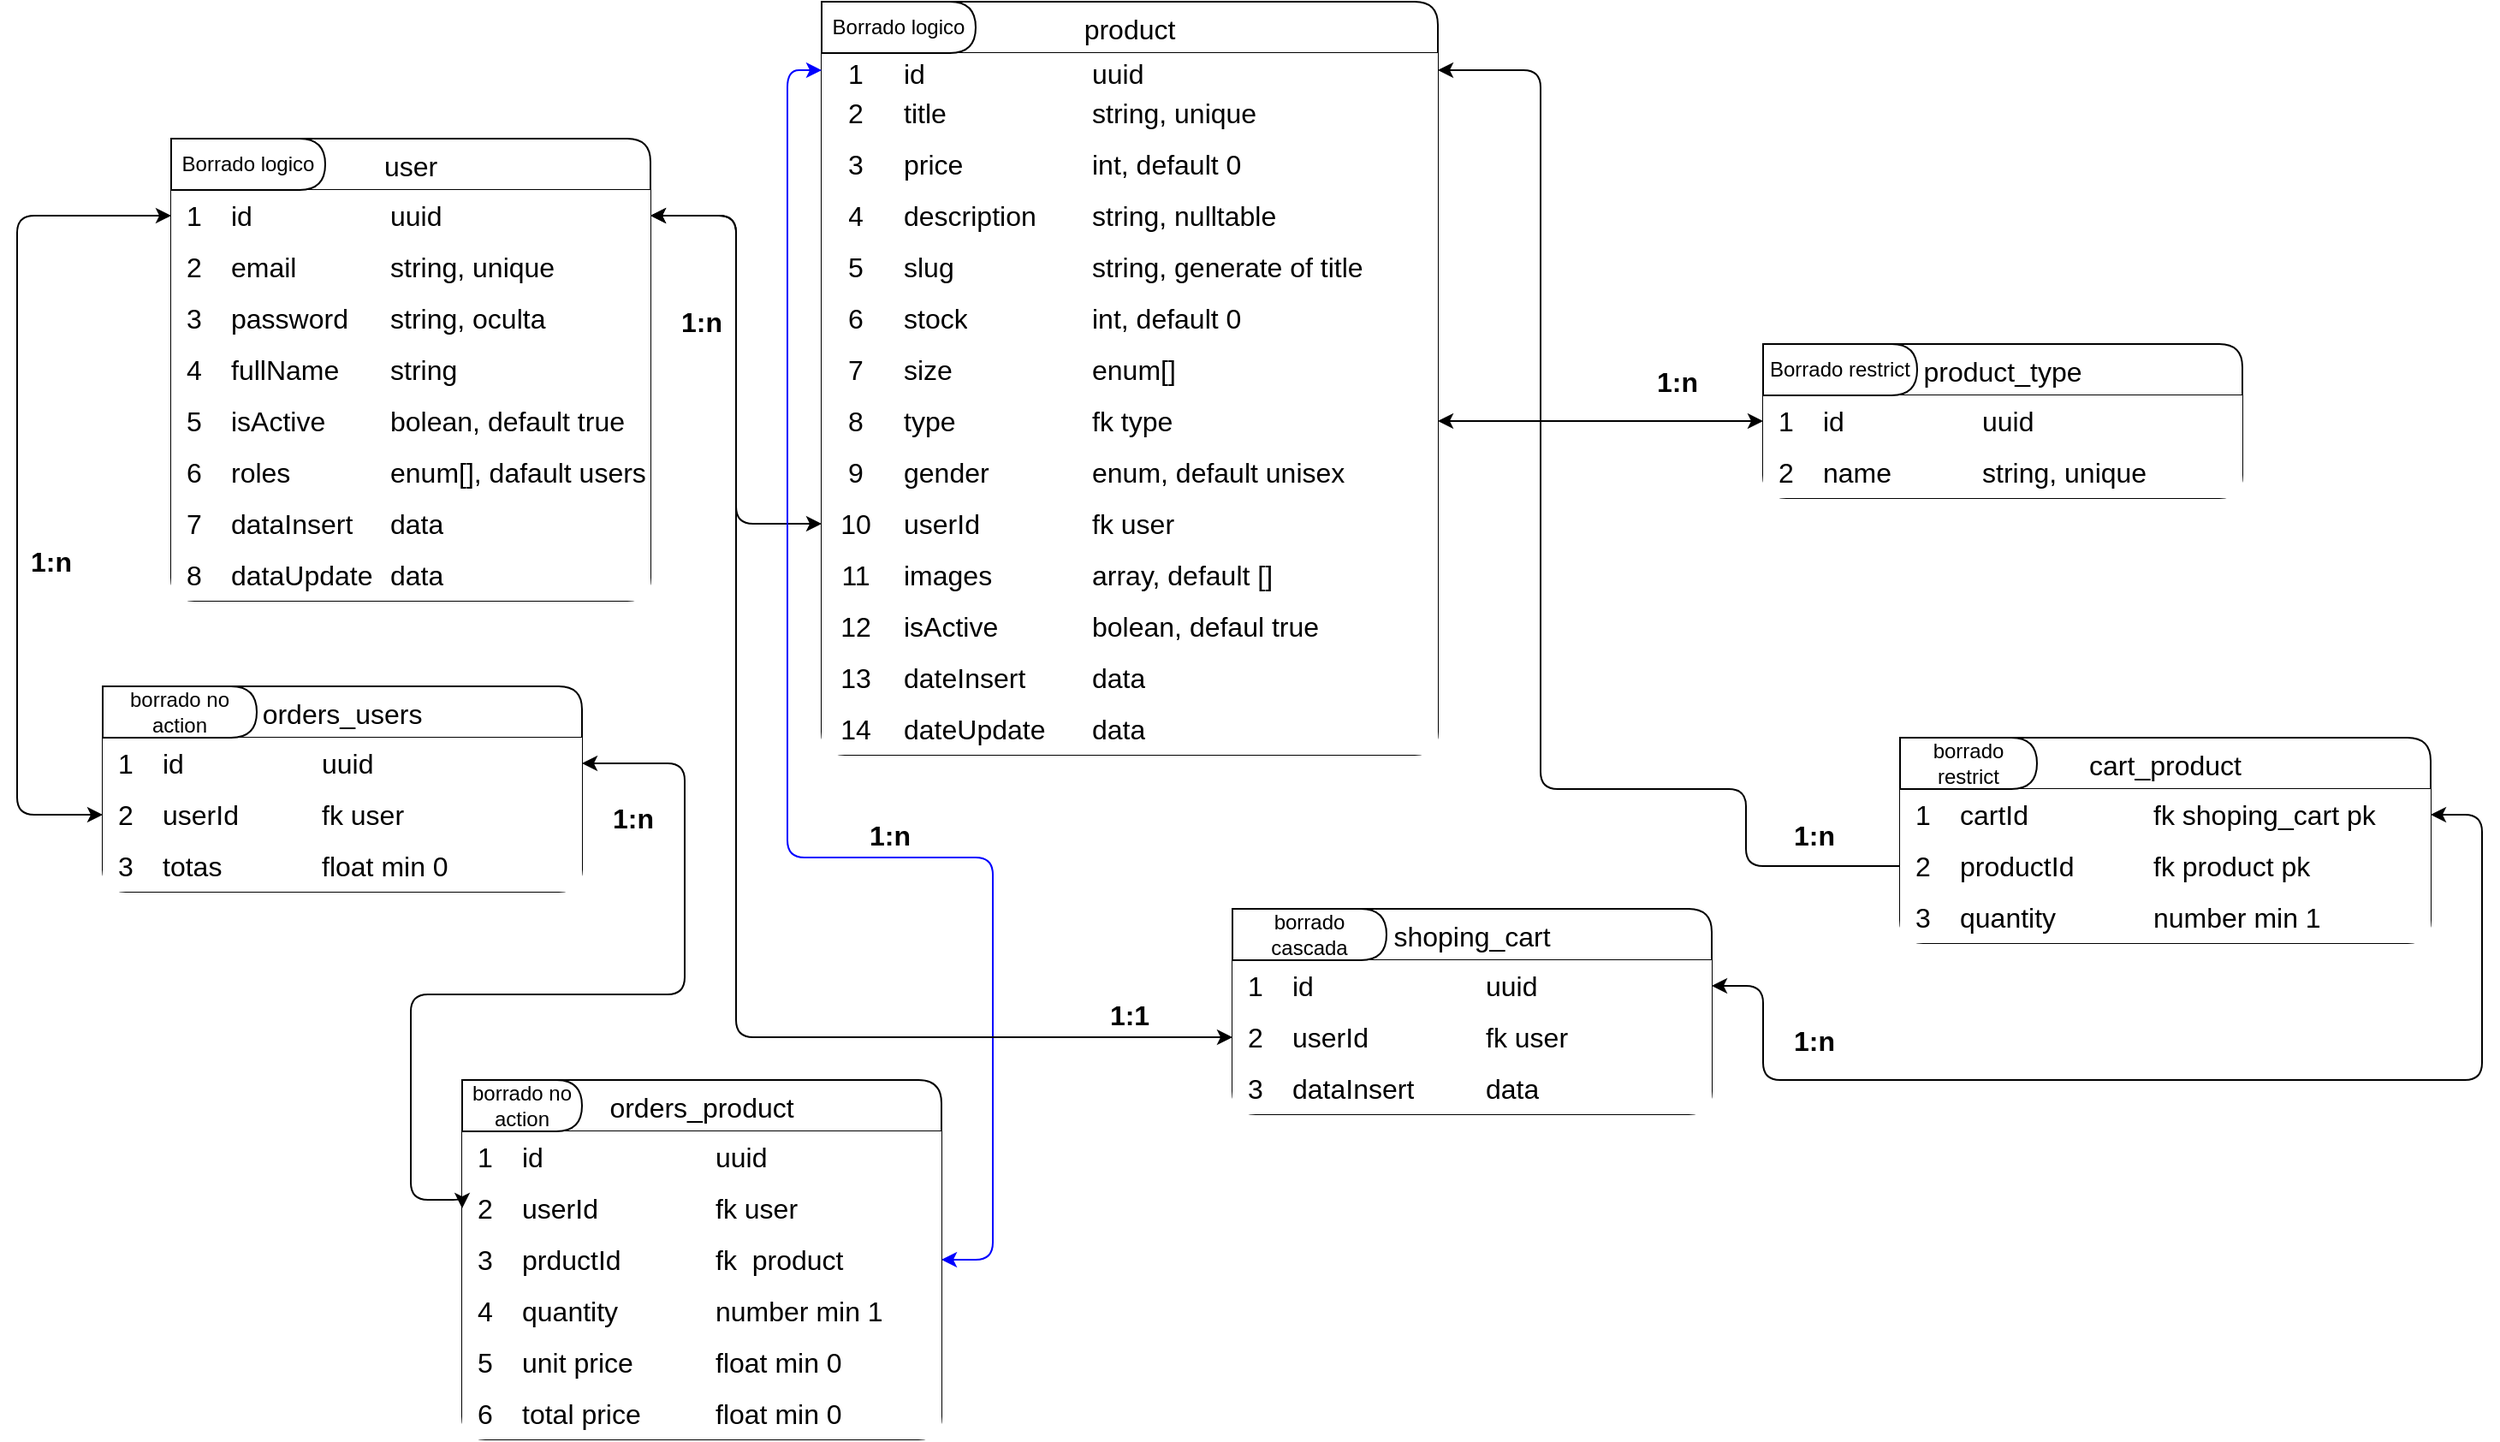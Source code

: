 <mxfile>
    <diagram id="EsBbZqXRpDiZAvD4rWhL" name="Page-1">
        <mxGraphModel dx="1309" dy="351" grid="1" gridSize="10" guides="1" tooltips="1" connect="1" arrows="1" fold="1" page="1" pageScale="1" pageWidth="850" pageHeight="1100" math="0" shadow="0">
            <root>
                <mxCell id="0"/>
                <mxCell id="1" parent="0"/>
                <mxCell id="2" value="product" style="shape=table;startSize=30;container=1;collapsible=0;childLayout=tableLayout;fixedRows=1;rowLines=0;fontStyle=0;fontSize=16;rounded=1;" parent="1" vertex="1">
                    <mxGeometry x="290" y="400" width="360" height="440" as="geometry"/>
                </mxCell>
                <mxCell id="3" value="" style="shape=tableRow;horizontal=0;startSize=0;swimlaneHead=0;swimlaneBody=0;top=0;left=0;bottom=0;right=0;collapsible=0;dropTarget=0;points=[[0,0.5],[1,0.5]];portConstraint=eastwest;fontSize=16;rounded=1;" parent="2" vertex="1">
                    <mxGeometry y="30" width="360" height="20" as="geometry"/>
                </mxCell>
                <mxCell id="4" value="1" style="shape=partialRectangle;html=1;whiteSpace=wrap;connectable=0;top=0;left=0;bottom=0;right=0;overflow=hidden;pointerEvents=1;fontSize=16;rounded=1;" parent="3" vertex="1">
                    <mxGeometry width="40" height="20" as="geometry">
                        <mxRectangle width="40" height="20" as="alternateBounds"/>
                    </mxGeometry>
                </mxCell>
                <mxCell id="5" value="id" style="shape=partialRectangle;html=1;whiteSpace=wrap;connectable=0;top=0;left=0;bottom=0;right=0;align=left;spacingLeft=6;overflow=hidden;fontSize=16;rounded=1;" parent="3" vertex="1">
                    <mxGeometry x="40" width="110" height="20" as="geometry">
                        <mxRectangle width="110" height="20" as="alternateBounds"/>
                    </mxGeometry>
                </mxCell>
                <mxCell id="22" value="uuid" style="shape=partialRectangle;html=1;whiteSpace=wrap;connectable=0;top=0;left=0;bottom=0;right=0;align=left;spacingLeft=6;overflow=hidden;fontSize=16;rounded=1;" parent="3" vertex="1">
                    <mxGeometry x="150" width="210" height="20" as="geometry">
                        <mxRectangle width="210" height="20" as="alternateBounds"/>
                    </mxGeometry>
                </mxCell>
                <mxCell id="6" value="" style="shape=tableRow;horizontal=0;startSize=0;swimlaneHead=0;swimlaneBody=0;top=0;left=0;bottom=0;right=0;collapsible=0;dropTarget=0;points=[[0,0.5],[1,0.5]];portConstraint=eastwest;fontSize=16;rounded=1;" parent="2" vertex="1">
                    <mxGeometry y="50" width="360" height="30" as="geometry"/>
                </mxCell>
                <mxCell id="7" value="2" style="shape=partialRectangle;html=1;whiteSpace=wrap;connectable=0;top=0;left=0;bottom=0;right=0;overflow=hidden;fontSize=16;rounded=1;" parent="6" vertex="1">
                    <mxGeometry width="40" height="30" as="geometry">
                        <mxRectangle width="40" height="30" as="alternateBounds"/>
                    </mxGeometry>
                </mxCell>
                <mxCell id="8" value="title" style="shape=partialRectangle;html=1;whiteSpace=wrap;connectable=0;top=0;left=0;bottom=0;right=0;align=left;spacingLeft=6;overflow=hidden;fontSize=16;rounded=1;" parent="6" vertex="1">
                    <mxGeometry x="40" width="110" height="30" as="geometry">
                        <mxRectangle width="110" height="30" as="alternateBounds"/>
                    </mxGeometry>
                </mxCell>
                <mxCell id="23" value="string, unique" style="shape=partialRectangle;html=1;whiteSpace=wrap;connectable=0;top=0;left=0;bottom=0;right=0;align=left;spacingLeft=6;overflow=hidden;fontSize=16;rounded=1;" parent="6" vertex="1">
                    <mxGeometry x="150" width="210" height="30" as="geometry">
                        <mxRectangle width="210" height="30" as="alternateBounds"/>
                    </mxGeometry>
                </mxCell>
                <mxCell id="9" value="" style="shape=tableRow;horizontal=0;startSize=0;swimlaneHead=0;swimlaneBody=0;top=0;left=0;bottom=0;right=0;collapsible=0;dropTarget=0;points=[[0,0.5],[1,0.5]];portConstraint=eastwest;fontSize=16;rounded=1;" parent="2" vertex="1">
                    <mxGeometry y="80" width="360" height="30" as="geometry"/>
                </mxCell>
                <mxCell id="10" value="3" style="shape=partialRectangle;html=1;whiteSpace=wrap;connectable=0;top=0;left=0;bottom=0;right=0;overflow=hidden;fontSize=16;rounded=1;" parent="9" vertex="1">
                    <mxGeometry width="40" height="30" as="geometry">
                        <mxRectangle width="40" height="30" as="alternateBounds"/>
                    </mxGeometry>
                </mxCell>
                <mxCell id="11" value="price" style="shape=partialRectangle;html=1;whiteSpace=wrap;connectable=0;top=0;left=0;bottom=0;right=0;align=left;spacingLeft=6;overflow=hidden;fontSize=16;rounded=1;" parent="9" vertex="1">
                    <mxGeometry x="40" width="110" height="30" as="geometry">
                        <mxRectangle width="110" height="30" as="alternateBounds"/>
                    </mxGeometry>
                </mxCell>
                <mxCell id="24" value="int, default 0" style="shape=partialRectangle;html=1;whiteSpace=wrap;connectable=0;top=0;left=0;bottom=0;right=0;align=left;spacingLeft=6;overflow=hidden;fontSize=16;rounded=1;" parent="9" vertex="1">
                    <mxGeometry x="150" width="210" height="30" as="geometry">
                        <mxRectangle width="210" height="30" as="alternateBounds"/>
                    </mxGeometry>
                </mxCell>
                <mxCell id="25" style="shape=tableRow;horizontal=0;startSize=0;swimlaneHead=0;swimlaneBody=0;top=0;left=0;bottom=0;right=0;collapsible=0;dropTarget=0;points=[[0,0.5],[1,0.5]];portConstraint=eastwest;fontSize=16;rounded=1;" parent="2" vertex="1">
                    <mxGeometry y="110" width="360" height="30" as="geometry"/>
                </mxCell>
                <mxCell id="26" value="4" style="shape=partialRectangle;html=1;whiteSpace=wrap;connectable=0;top=0;left=0;bottom=0;right=0;overflow=hidden;fontSize=16;rounded=1;" parent="25" vertex="1">
                    <mxGeometry width="40" height="30" as="geometry">
                        <mxRectangle width="40" height="30" as="alternateBounds"/>
                    </mxGeometry>
                </mxCell>
                <mxCell id="27" value="description" style="shape=partialRectangle;html=1;whiteSpace=wrap;connectable=0;top=0;left=0;bottom=0;right=0;align=left;spacingLeft=6;overflow=hidden;fontSize=16;rounded=1;" parent="25" vertex="1">
                    <mxGeometry x="40" width="110" height="30" as="geometry">
                        <mxRectangle width="110" height="30" as="alternateBounds"/>
                    </mxGeometry>
                </mxCell>
                <mxCell id="28" value="string, nulltable" style="shape=partialRectangle;html=1;whiteSpace=wrap;connectable=0;top=0;left=0;bottom=0;right=0;align=left;spacingLeft=6;overflow=hidden;fontSize=16;rounded=1;" parent="25" vertex="1">
                    <mxGeometry x="150" width="210" height="30" as="geometry">
                        <mxRectangle width="210" height="30" as="alternateBounds"/>
                    </mxGeometry>
                </mxCell>
                <mxCell id="29" style="shape=tableRow;horizontal=0;startSize=0;swimlaneHead=0;swimlaneBody=0;top=0;left=0;bottom=0;right=0;collapsible=0;dropTarget=0;points=[[0,0.5],[1,0.5]];portConstraint=eastwest;fontSize=16;rounded=1;" parent="2" vertex="1">
                    <mxGeometry y="140" width="360" height="30" as="geometry"/>
                </mxCell>
                <mxCell id="30" value="5" style="shape=partialRectangle;html=1;whiteSpace=wrap;connectable=0;top=0;left=0;bottom=0;right=0;overflow=hidden;fontSize=16;rounded=1;" parent="29" vertex="1">
                    <mxGeometry width="40" height="30" as="geometry">
                        <mxRectangle width="40" height="30" as="alternateBounds"/>
                    </mxGeometry>
                </mxCell>
                <mxCell id="31" value="slug" style="shape=partialRectangle;html=1;whiteSpace=wrap;connectable=0;top=0;left=0;bottom=0;right=0;align=left;spacingLeft=6;overflow=hidden;fontSize=16;rounded=1;" parent="29" vertex="1">
                    <mxGeometry x="40" width="110" height="30" as="geometry">
                        <mxRectangle width="110" height="30" as="alternateBounds"/>
                    </mxGeometry>
                </mxCell>
                <mxCell id="32" value="string, generate of title" style="shape=partialRectangle;html=1;whiteSpace=wrap;connectable=0;top=0;left=0;bottom=0;right=0;align=left;spacingLeft=6;overflow=hidden;fontSize=16;rounded=1;" parent="29" vertex="1">
                    <mxGeometry x="150" width="210" height="30" as="geometry">
                        <mxRectangle width="210" height="30" as="alternateBounds"/>
                    </mxGeometry>
                </mxCell>
                <mxCell id="33" style="shape=tableRow;horizontal=0;startSize=0;swimlaneHead=0;swimlaneBody=0;top=0;left=0;bottom=0;right=0;collapsible=0;dropTarget=0;points=[[0,0.5],[1,0.5]];portConstraint=eastwest;fontSize=16;rounded=1;" parent="2" vertex="1">
                    <mxGeometry y="170" width="360" height="30" as="geometry"/>
                </mxCell>
                <mxCell id="34" value="6" style="shape=partialRectangle;html=1;whiteSpace=wrap;connectable=0;top=0;left=0;bottom=0;right=0;overflow=hidden;fontSize=16;rounded=1;" parent="33" vertex="1">
                    <mxGeometry width="40" height="30" as="geometry">
                        <mxRectangle width="40" height="30" as="alternateBounds"/>
                    </mxGeometry>
                </mxCell>
                <mxCell id="35" value="stock" style="shape=partialRectangle;html=1;whiteSpace=wrap;connectable=0;top=0;left=0;bottom=0;right=0;align=left;spacingLeft=6;overflow=hidden;fontSize=16;rounded=1;" parent="33" vertex="1">
                    <mxGeometry x="40" width="110" height="30" as="geometry">
                        <mxRectangle width="110" height="30" as="alternateBounds"/>
                    </mxGeometry>
                </mxCell>
                <mxCell id="36" value="int, default 0" style="shape=partialRectangle;html=1;whiteSpace=wrap;connectable=0;top=0;left=0;bottom=0;right=0;align=left;spacingLeft=6;overflow=hidden;fontSize=16;rounded=1;" parent="33" vertex="1">
                    <mxGeometry x="150" width="210" height="30" as="geometry">
                        <mxRectangle width="210" height="30" as="alternateBounds"/>
                    </mxGeometry>
                </mxCell>
                <mxCell id="37" style="shape=tableRow;horizontal=0;startSize=0;swimlaneHead=0;swimlaneBody=0;top=0;left=0;bottom=0;right=0;collapsible=0;dropTarget=0;points=[[0,0.5],[1,0.5]];portConstraint=eastwest;fontSize=16;rounded=1;" parent="2" vertex="1">
                    <mxGeometry y="200" width="360" height="30" as="geometry"/>
                </mxCell>
                <mxCell id="38" value="7" style="shape=partialRectangle;html=1;whiteSpace=wrap;connectable=0;top=0;left=0;bottom=0;right=0;overflow=hidden;fontSize=16;rounded=1;" parent="37" vertex="1">
                    <mxGeometry width="40" height="30" as="geometry">
                        <mxRectangle width="40" height="30" as="alternateBounds"/>
                    </mxGeometry>
                </mxCell>
                <mxCell id="39" value="size" style="shape=partialRectangle;html=1;whiteSpace=wrap;connectable=0;top=0;left=0;bottom=0;right=0;align=left;spacingLeft=6;overflow=hidden;fontSize=16;rounded=1;" parent="37" vertex="1">
                    <mxGeometry x="40" width="110" height="30" as="geometry">
                        <mxRectangle width="110" height="30" as="alternateBounds"/>
                    </mxGeometry>
                </mxCell>
                <mxCell id="40" value="enum[]" style="shape=partialRectangle;html=1;whiteSpace=wrap;connectable=0;top=0;left=0;bottom=0;right=0;align=left;spacingLeft=6;overflow=hidden;fontSize=16;rounded=1;" parent="37" vertex="1">
                    <mxGeometry x="150" width="210" height="30" as="geometry">
                        <mxRectangle width="210" height="30" as="alternateBounds"/>
                    </mxGeometry>
                </mxCell>
                <mxCell id="41" style="shape=tableRow;horizontal=0;startSize=0;swimlaneHead=0;swimlaneBody=0;top=0;left=0;bottom=0;right=0;collapsible=0;dropTarget=0;points=[[0,0.5],[1,0.5]];portConstraint=eastwest;fontSize=16;rounded=1;" parent="2" vertex="1">
                    <mxGeometry y="230" width="360" height="30" as="geometry"/>
                </mxCell>
                <mxCell id="42" value="8" style="shape=partialRectangle;html=1;whiteSpace=wrap;connectable=0;top=0;left=0;bottom=0;right=0;overflow=hidden;fontSize=16;rounded=1;" parent="41" vertex="1">
                    <mxGeometry width="40" height="30" as="geometry">
                        <mxRectangle width="40" height="30" as="alternateBounds"/>
                    </mxGeometry>
                </mxCell>
                <mxCell id="43" value="type" style="shape=partialRectangle;html=1;whiteSpace=wrap;connectable=0;top=0;left=0;bottom=0;right=0;align=left;spacingLeft=6;overflow=hidden;fontSize=16;rounded=1;" parent="41" vertex="1">
                    <mxGeometry x="40" width="110" height="30" as="geometry">
                        <mxRectangle width="110" height="30" as="alternateBounds"/>
                    </mxGeometry>
                </mxCell>
                <mxCell id="44" value="fk type" style="shape=partialRectangle;html=1;whiteSpace=wrap;connectable=0;top=0;left=0;bottom=0;right=0;align=left;spacingLeft=6;overflow=hidden;fontSize=16;rounded=1;" parent="41" vertex="1">
                    <mxGeometry x="150" width="210" height="30" as="geometry">
                        <mxRectangle width="210" height="30" as="alternateBounds"/>
                    </mxGeometry>
                </mxCell>
                <mxCell id="45" style="shape=tableRow;horizontal=0;startSize=0;swimlaneHead=0;swimlaneBody=0;top=0;left=0;bottom=0;right=0;collapsible=0;dropTarget=0;points=[[0,0.5],[1,0.5]];portConstraint=eastwest;fontSize=16;rounded=1;" parent="2" vertex="1">
                    <mxGeometry y="260" width="360" height="30" as="geometry"/>
                </mxCell>
                <mxCell id="46" value="9" style="shape=partialRectangle;html=1;whiteSpace=wrap;connectable=0;top=0;left=0;bottom=0;right=0;overflow=hidden;fontSize=16;rounded=1;" parent="45" vertex="1">
                    <mxGeometry width="40" height="30" as="geometry">
                        <mxRectangle width="40" height="30" as="alternateBounds"/>
                    </mxGeometry>
                </mxCell>
                <mxCell id="47" value="gender" style="shape=partialRectangle;html=1;whiteSpace=wrap;connectable=0;top=0;left=0;bottom=0;right=0;align=left;spacingLeft=6;overflow=hidden;fontSize=16;rounded=1;" parent="45" vertex="1">
                    <mxGeometry x="40" width="110" height="30" as="geometry">
                        <mxRectangle width="110" height="30" as="alternateBounds"/>
                    </mxGeometry>
                </mxCell>
                <mxCell id="48" value="enum, default unisex" style="shape=partialRectangle;html=1;whiteSpace=wrap;connectable=0;top=0;left=0;bottom=0;right=0;align=left;spacingLeft=6;overflow=hidden;fontSize=16;rounded=1;" parent="45" vertex="1">
                    <mxGeometry x="150" width="210" height="30" as="geometry">
                        <mxRectangle width="210" height="30" as="alternateBounds"/>
                    </mxGeometry>
                </mxCell>
                <mxCell id="53" style="shape=tableRow;horizontal=0;startSize=0;swimlaneHead=0;swimlaneBody=0;top=0;left=0;bottom=0;right=0;collapsible=0;dropTarget=0;points=[[0,0.5],[1,0.5]];portConstraint=eastwest;fontSize=16;rounded=1;" parent="2" vertex="1">
                    <mxGeometry y="290" width="360" height="30" as="geometry"/>
                </mxCell>
                <mxCell id="54" value="10" style="shape=partialRectangle;html=1;whiteSpace=wrap;connectable=0;top=0;left=0;bottom=0;right=0;overflow=hidden;fontSize=16;rounded=1;" parent="53" vertex="1">
                    <mxGeometry width="40" height="30" as="geometry">
                        <mxRectangle width="40" height="30" as="alternateBounds"/>
                    </mxGeometry>
                </mxCell>
                <mxCell id="55" value="userId" style="shape=partialRectangle;html=1;whiteSpace=wrap;connectable=0;top=0;left=0;bottom=0;right=0;align=left;spacingLeft=6;overflow=hidden;fontSize=16;rounded=1;" parent="53" vertex="1">
                    <mxGeometry x="40" width="110" height="30" as="geometry">
                        <mxRectangle width="110" height="30" as="alternateBounds"/>
                    </mxGeometry>
                </mxCell>
                <mxCell id="56" value="fk user" style="shape=partialRectangle;html=1;whiteSpace=wrap;connectable=0;top=0;left=0;bottom=0;right=0;align=left;spacingLeft=6;overflow=hidden;fontSize=16;rounded=1;" parent="53" vertex="1">
                    <mxGeometry x="150" width="210" height="30" as="geometry">
                        <mxRectangle width="210" height="30" as="alternateBounds"/>
                    </mxGeometry>
                </mxCell>
                <mxCell id="211" style="shape=tableRow;horizontal=0;startSize=0;swimlaneHead=0;swimlaneBody=0;top=0;left=0;bottom=0;right=0;collapsible=0;dropTarget=0;points=[[0,0.5],[1,0.5]];portConstraint=eastwest;fontSize=16;rounded=1;" parent="2" vertex="1">
                    <mxGeometry y="320" width="360" height="30" as="geometry"/>
                </mxCell>
                <mxCell id="212" value="11" style="shape=partialRectangle;html=1;whiteSpace=wrap;connectable=0;top=0;left=0;bottom=0;right=0;overflow=hidden;fontSize=16;rounded=1;" parent="211" vertex="1">
                    <mxGeometry width="40" height="30" as="geometry">
                        <mxRectangle width="40" height="30" as="alternateBounds"/>
                    </mxGeometry>
                </mxCell>
                <mxCell id="213" value="images" style="shape=partialRectangle;html=1;whiteSpace=wrap;connectable=0;top=0;left=0;bottom=0;right=0;align=left;spacingLeft=6;overflow=hidden;fontSize=16;rounded=1;" parent="211" vertex="1">
                    <mxGeometry x="40" width="110" height="30" as="geometry">
                        <mxRectangle width="110" height="30" as="alternateBounds"/>
                    </mxGeometry>
                </mxCell>
                <mxCell id="214" value="array, default []" style="shape=partialRectangle;html=1;whiteSpace=wrap;connectable=0;top=0;left=0;bottom=0;right=0;align=left;spacingLeft=6;overflow=hidden;fontSize=16;rounded=1;" parent="211" vertex="1">
                    <mxGeometry x="150" width="210" height="30" as="geometry">
                        <mxRectangle width="210" height="30" as="alternateBounds"/>
                    </mxGeometry>
                </mxCell>
                <mxCell id="277" style="shape=tableRow;horizontal=0;startSize=0;swimlaneHead=0;swimlaneBody=0;top=0;left=0;bottom=0;right=0;collapsible=0;dropTarget=0;points=[[0,0.5],[1,0.5]];portConstraint=eastwest;fontSize=16;rounded=1;" parent="2" vertex="1">
                    <mxGeometry y="350" width="360" height="30" as="geometry"/>
                </mxCell>
                <mxCell id="278" value="12" style="shape=partialRectangle;html=1;whiteSpace=wrap;connectable=0;top=0;left=0;bottom=0;right=0;overflow=hidden;fontSize=16;rounded=1;" parent="277" vertex="1">
                    <mxGeometry width="40" height="30" as="geometry">
                        <mxRectangle width="40" height="30" as="alternateBounds"/>
                    </mxGeometry>
                </mxCell>
                <mxCell id="279" value="isActive" style="shape=partialRectangle;html=1;whiteSpace=wrap;connectable=0;top=0;left=0;bottom=0;right=0;align=left;spacingLeft=6;overflow=hidden;fontSize=16;rounded=1;" parent="277" vertex="1">
                    <mxGeometry x="40" width="110" height="30" as="geometry">
                        <mxRectangle width="110" height="30" as="alternateBounds"/>
                    </mxGeometry>
                </mxCell>
                <mxCell id="280" value="bolean, defaul true" style="shape=partialRectangle;html=1;whiteSpace=wrap;connectable=0;top=0;left=0;bottom=0;right=0;align=left;spacingLeft=6;overflow=hidden;fontSize=16;rounded=1;" parent="277" vertex="1">
                    <mxGeometry x="150" width="210" height="30" as="geometry">
                        <mxRectangle width="210" height="30" as="alternateBounds"/>
                    </mxGeometry>
                </mxCell>
                <mxCell id="313" style="shape=tableRow;horizontal=0;startSize=0;swimlaneHead=0;swimlaneBody=0;top=0;left=0;bottom=0;right=0;collapsible=0;dropTarget=0;points=[[0,0.5],[1,0.5]];portConstraint=eastwest;fontSize=16;rounded=1;" parent="2" vertex="1">
                    <mxGeometry y="380" width="360" height="30" as="geometry"/>
                </mxCell>
                <mxCell id="314" value="13" style="shape=partialRectangle;html=1;whiteSpace=wrap;connectable=0;top=0;left=0;bottom=0;right=0;overflow=hidden;fontSize=16;rounded=1;" parent="313" vertex="1">
                    <mxGeometry width="40" height="30" as="geometry">
                        <mxRectangle width="40" height="30" as="alternateBounds"/>
                    </mxGeometry>
                </mxCell>
                <mxCell id="315" value="dateInsert" style="shape=partialRectangle;html=1;whiteSpace=wrap;connectable=0;top=0;left=0;bottom=0;right=0;align=left;spacingLeft=6;overflow=hidden;fontSize=16;rounded=1;" parent="313" vertex="1">
                    <mxGeometry x="40" width="110" height="30" as="geometry">
                        <mxRectangle width="110" height="30" as="alternateBounds"/>
                    </mxGeometry>
                </mxCell>
                <mxCell id="316" value="data" style="shape=partialRectangle;html=1;whiteSpace=wrap;connectable=0;top=0;left=0;bottom=0;right=0;align=left;spacingLeft=6;overflow=hidden;fontSize=16;rounded=1;" parent="313" vertex="1">
                    <mxGeometry x="150" width="210" height="30" as="geometry">
                        <mxRectangle width="210" height="30" as="alternateBounds"/>
                    </mxGeometry>
                </mxCell>
                <mxCell id="317" style="shape=tableRow;horizontal=0;startSize=0;swimlaneHead=0;swimlaneBody=0;top=0;left=0;bottom=0;right=0;collapsible=0;dropTarget=0;points=[[0,0.5],[1,0.5]];portConstraint=eastwest;fontSize=16;rounded=1;" parent="2" vertex="1">
                    <mxGeometry y="410" width="360" height="30" as="geometry"/>
                </mxCell>
                <mxCell id="318" value="14" style="shape=partialRectangle;html=1;whiteSpace=wrap;connectable=0;top=0;left=0;bottom=0;right=0;overflow=hidden;fontSize=16;rounded=1;" parent="317" vertex="1">
                    <mxGeometry width="40" height="30" as="geometry">
                        <mxRectangle width="40" height="30" as="alternateBounds"/>
                    </mxGeometry>
                </mxCell>
                <mxCell id="319" value="dateUpdate" style="shape=partialRectangle;html=1;whiteSpace=wrap;connectable=0;top=0;left=0;bottom=0;right=0;align=left;spacingLeft=6;overflow=hidden;fontSize=16;rounded=1;" parent="317" vertex="1">
                    <mxGeometry x="40" width="110" height="30" as="geometry">
                        <mxRectangle width="110" height="30" as="alternateBounds"/>
                    </mxGeometry>
                </mxCell>
                <mxCell id="320" value="data" style="shape=partialRectangle;html=1;whiteSpace=wrap;connectable=0;top=0;left=0;bottom=0;right=0;align=left;spacingLeft=6;overflow=hidden;fontSize=16;rounded=1;" parent="317" vertex="1">
                    <mxGeometry x="150" width="210" height="30" as="geometry">
                        <mxRectangle width="210" height="30" as="alternateBounds"/>
                    </mxGeometry>
                </mxCell>
                <mxCell id="103" value="user" style="shape=table;startSize=30;container=1;collapsible=0;childLayout=tableLayout;fixedRows=1;rowLines=0;fontStyle=0;fontSize=16;rounded=1;" parent="1" vertex="1">
                    <mxGeometry x="-90" y="480" width="280" height="270" as="geometry"/>
                </mxCell>
                <mxCell id="104" value="" style="shape=tableRow;horizontal=0;startSize=0;swimlaneHead=0;swimlaneBody=0;top=0;left=0;bottom=0;right=0;collapsible=0;dropTarget=0;points=[[0,0.5],[1,0.5]];portConstraint=eastwest;fontSize=16;rounded=1;" parent="103" vertex="1">
                    <mxGeometry y="30" width="280" height="30" as="geometry"/>
                </mxCell>
                <mxCell id="105" value="1" style="shape=partialRectangle;html=1;whiteSpace=wrap;connectable=0;top=0;left=0;bottom=0;right=0;overflow=hidden;pointerEvents=1;fontSize=16;rounded=1;" parent="104" vertex="1">
                    <mxGeometry width="27" height="30" as="geometry">
                        <mxRectangle width="27" height="30" as="alternateBounds"/>
                    </mxGeometry>
                </mxCell>
                <mxCell id="106" value="id" style="shape=partialRectangle;html=1;whiteSpace=wrap;connectable=0;top=0;left=0;bottom=0;right=0;align=left;spacingLeft=6;overflow=hidden;fontSize=16;rounded=1;" parent="104" vertex="1">
                    <mxGeometry x="27" width="93" height="30" as="geometry">
                        <mxRectangle width="93" height="30" as="alternateBounds"/>
                    </mxGeometry>
                </mxCell>
                <mxCell id="107" value="uuid" style="shape=partialRectangle;html=1;whiteSpace=wrap;connectable=0;top=0;left=0;bottom=0;right=0;align=left;spacingLeft=6;overflow=hidden;fontSize=16;rounded=1;" parent="104" vertex="1">
                    <mxGeometry x="120" width="160" height="30" as="geometry">
                        <mxRectangle width="160" height="30" as="alternateBounds"/>
                    </mxGeometry>
                </mxCell>
                <mxCell id="108" value="" style="shape=tableRow;horizontal=0;startSize=0;swimlaneHead=0;swimlaneBody=0;top=0;left=0;bottom=0;right=0;collapsible=0;dropTarget=0;points=[[0,0.5],[1,0.5]];portConstraint=eastwest;fontSize=16;rounded=1;" parent="103" vertex="1">
                    <mxGeometry y="60" width="280" height="30" as="geometry"/>
                </mxCell>
                <mxCell id="109" value="2" style="shape=partialRectangle;html=1;whiteSpace=wrap;connectable=0;top=0;left=0;bottom=0;right=0;overflow=hidden;fontSize=16;rounded=1;" parent="108" vertex="1">
                    <mxGeometry width="27" height="30" as="geometry">
                        <mxRectangle width="27" height="30" as="alternateBounds"/>
                    </mxGeometry>
                </mxCell>
                <mxCell id="110" value="email" style="shape=partialRectangle;html=1;whiteSpace=wrap;connectable=0;top=0;left=0;bottom=0;right=0;align=left;spacingLeft=6;overflow=hidden;fontSize=16;rounded=1;" parent="108" vertex="1">
                    <mxGeometry x="27" width="93" height="30" as="geometry">
                        <mxRectangle width="93" height="30" as="alternateBounds"/>
                    </mxGeometry>
                </mxCell>
                <mxCell id="111" value="string, unique" style="shape=partialRectangle;html=1;whiteSpace=wrap;connectable=0;top=0;left=0;bottom=0;right=0;align=left;spacingLeft=6;overflow=hidden;fontSize=16;rounded=1;" parent="108" vertex="1">
                    <mxGeometry x="120" width="160" height="30" as="geometry">
                        <mxRectangle width="160" height="30" as="alternateBounds"/>
                    </mxGeometry>
                </mxCell>
                <mxCell id="112" value="" style="shape=tableRow;horizontal=0;startSize=0;swimlaneHead=0;swimlaneBody=0;top=0;left=0;bottom=0;right=0;collapsible=0;dropTarget=0;points=[[0,0.5],[1,0.5]];portConstraint=eastwest;fontSize=16;rounded=1;" parent="103" vertex="1">
                    <mxGeometry y="90" width="280" height="30" as="geometry"/>
                </mxCell>
                <mxCell id="113" value="3" style="shape=partialRectangle;html=1;whiteSpace=wrap;connectable=0;top=0;left=0;bottom=0;right=0;overflow=hidden;fontSize=16;rounded=1;" parent="112" vertex="1">
                    <mxGeometry width="27" height="30" as="geometry">
                        <mxRectangle width="27" height="30" as="alternateBounds"/>
                    </mxGeometry>
                </mxCell>
                <mxCell id="114" value="password" style="shape=partialRectangle;html=1;whiteSpace=wrap;connectable=0;top=0;left=0;bottom=0;right=0;align=left;spacingLeft=6;overflow=hidden;fontSize=16;rounded=1;" parent="112" vertex="1">
                    <mxGeometry x="27" width="93" height="30" as="geometry">
                        <mxRectangle width="93" height="30" as="alternateBounds"/>
                    </mxGeometry>
                </mxCell>
                <mxCell id="115" value="string, oculta" style="shape=partialRectangle;html=1;whiteSpace=wrap;connectable=0;top=0;left=0;bottom=0;right=0;align=left;spacingLeft=6;overflow=hidden;fontSize=16;rounded=1;" parent="112" vertex="1">
                    <mxGeometry x="120" width="160" height="30" as="geometry">
                        <mxRectangle width="160" height="30" as="alternateBounds"/>
                    </mxGeometry>
                </mxCell>
                <mxCell id="116" style="shape=tableRow;horizontal=0;startSize=0;swimlaneHead=0;swimlaneBody=0;top=0;left=0;bottom=0;right=0;collapsible=0;dropTarget=0;points=[[0,0.5],[1,0.5]];portConstraint=eastwest;fontSize=16;rounded=1;" parent="103" vertex="1">
                    <mxGeometry y="120" width="280" height="30" as="geometry"/>
                </mxCell>
                <mxCell id="117" value="4" style="shape=partialRectangle;html=1;whiteSpace=wrap;connectable=0;top=0;left=0;bottom=0;right=0;overflow=hidden;fontSize=16;rounded=1;" parent="116" vertex="1">
                    <mxGeometry width="27" height="30" as="geometry">
                        <mxRectangle width="27" height="30" as="alternateBounds"/>
                    </mxGeometry>
                </mxCell>
                <mxCell id="118" value="fullName" style="shape=partialRectangle;html=1;whiteSpace=wrap;connectable=0;top=0;left=0;bottom=0;right=0;align=left;spacingLeft=6;overflow=hidden;fontSize=16;rounded=1;" parent="116" vertex="1">
                    <mxGeometry x="27" width="93" height="30" as="geometry">
                        <mxRectangle width="93" height="30" as="alternateBounds"/>
                    </mxGeometry>
                </mxCell>
                <mxCell id="119" value="string" style="shape=partialRectangle;html=1;whiteSpace=wrap;connectable=0;top=0;left=0;bottom=0;right=0;align=left;spacingLeft=6;overflow=hidden;fontSize=16;rounded=1;" parent="116" vertex="1">
                    <mxGeometry x="120" width="160" height="30" as="geometry">
                        <mxRectangle width="160" height="30" as="alternateBounds"/>
                    </mxGeometry>
                </mxCell>
                <mxCell id="120" style="shape=tableRow;horizontal=0;startSize=0;swimlaneHead=0;swimlaneBody=0;top=0;left=0;bottom=0;right=0;collapsible=0;dropTarget=0;points=[[0,0.5],[1,0.5]];portConstraint=eastwest;fontSize=16;rounded=1;" parent="103" vertex="1">
                    <mxGeometry y="150" width="280" height="30" as="geometry"/>
                </mxCell>
                <mxCell id="121" value="5" style="shape=partialRectangle;html=1;whiteSpace=wrap;connectable=0;top=0;left=0;bottom=0;right=0;overflow=hidden;fontSize=16;rounded=1;" parent="120" vertex="1">
                    <mxGeometry width="27" height="30" as="geometry">
                        <mxRectangle width="27" height="30" as="alternateBounds"/>
                    </mxGeometry>
                </mxCell>
                <mxCell id="122" value="isActive" style="shape=partialRectangle;html=1;whiteSpace=wrap;connectable=0;top=0;left=0;bottom=0;right=0;align=left;spacingLeft=6;overflow=hidden;fontSize=16;rounded=1;" parent="120" vertex="1">
                    <mxGeometry x="27" width="93" height="30" as="geometry">
                        <mxRectangle width="93" height="30" as="alternateBounds"/>
                    </mxGeometry>
                </mxCell>
                <mxCell id="123" value="bolean, default true" style="shape=partialRectangle;html=1;whiteSpace=wrap;connectable=0;top=0;left=0;bottom=0;right=0;align=left;spacingLeft=6;overflow=hidden;fontSize=16;rounded=1;" parent="120" vertex="1">
                    <mxGeometry x="120" width="160" height="30" as="geometry">
                        <mxRectangle width="160" height="30" as="alternateBounds"/>
                    </mxGeometry>
                </mxCell>
                <mxCell id="124" style="shape=tableRow;horizontal=0;startSize=0;swimlaneHead=0;swimlaneBody=0;top=0;left=0;bottom=0;right=0;collapsible=0;dropTarget=0;points=[[0,0.5],[1,0.5]];portConstraint=eastwest;fontSize=16;rounded=1;" parent="103" vertex="1">
                    <mxGeometry y="180" width="280" height="30" as="geometry"/>
                </mxCell>
                <mxCell id="125" value="6" style="shape=partialRectangle;html=1;whiteSpace=wrap;connectable=0;top=0;left=0;bottom=0;right=0;overflow=hidden;fontSize=16;rounded=1;" parent="124" vertex="1">
                    <mxGeometry width="27" height="30" as="geometry">
                        <mxRectangle width="27" height="30" as="alternateBounds"/>
                    </mxGeometry>
                </mxCell>
                <mxCell id="126" value="roles" style="shape=partialRectangle;html=1;whiteSpace=wrap;connectable=0;top=0;left=0;bottom=0;right=0;align=left;spacingLeft=6;overflow=hidden;fontSize=16;rounded=1;" parent="124" vertex="1">
                    <mxGeometry x="27" width="93" height="30" as="geometry">
                        <mxRectangle width="93" height="30" as="alternateBounds"/>
                    </mxGeometry>
                </mxCell>
                <mxCell id="127" value="enum[], dafault users" style="shape=partialRectangle;html=1;whiteSpace=wrap;connectable=0;top=0;left=0;bottom=0;right=0;align=left;spacingLeft=6;overflow=hidden;fontSize=16;rounded=1;" parent="124" vertex="1">
                    <mxGeometry x="120" width="160" height="30" as="geometry">
                        <mxRectangle width="160" height="30" as="alternateBounds"/>
                    </mxGeometry>
                </mxCell>
                <mxCell id="329" style="shape=tableRow;horizontal=0;startSize=0;swimlaneHead=0;swimlaneBody=0;top=0;left=0;bottom=0;right=0;collapsible=0;dropTarget=0;points=[[0,0.5],[1,0.5]];portConstraint=eastwest;fontSize=16;rounded=1;" parent="103" vertex="1">
                    <mxGeometry y="210" width="280" height="30" as="geometry"/>
                </mxCell>
                <mxCell id="330" value="7" style="shape=partialRectangle;html=1;whiteSpace=wrap;connectable=0;top=0;left=0;bottom=0;right=0;overflow=hidden;fontSize=16;rounded=1;" parent="329" vertex="1">
                    <mxGeometry width="27" height="30" as="geometry">
                        <mxRectangle width="27" height="30" as="alternateBounds"/>
                    </mxGeometry>
                </mxCell>
                <mxCell id="331" value="dataInsert" style="shape=partialRectangle;html=1;whiteSpace=wrap;connectable=0;top=0;left=0;bottom=0;right=0;align=left;spacingLeft=6;overflow=hidden;fontSize=16;rounded=1;" parent="329" vertex="1">
                    <mxGeometry x="27" width="93" height="30" as="geometry">
                        <mxRectangle width="93" height="30" as="alternateBounds"/>
                    </mxGeometry>
                </mxCell>
                <mxCell id="332" value="data" style="shape=partialRectangle;html=1;whiteSpace=wrap;connectable=0;top=0;left=0;bottom=0;right=0;align=left;spacingLeft=6;overflow=hidden;fontSize=16;rounded=1;" parent="329" vertex="1">
                    <mxGeometry x="120" width="160" height="30" as="geometry">
                        <mxRectangle width="160" height="30" as="alternateBounds"/>
                    </mxGeometry>
                </mxCell>
                <mxCell id="333" style="shape=tableRow;horizontal=0;startSize=0;swimlaneHead=0;swimlaneBody=0;top=0;left=0;bottom=0;right=0;collapsible=0;dropTarget=0;points=[[0,0.5],[1,0.5]];portConstraint=eastwest;fontSize=16;rounded=1;" parent="103" vertex="1">
                    <mxGeometry y="240" width="280" height="30" as="geometry"/>
                </mxCell>
                <mxCell id="334" value="8" style="shape=partialRectangle;html=1;whiteSpace=wrap;connectable=0;top=0;left=0;bottom=0;right=0;overflow=hidden;fontSize=16;rounded=1;" parent="333" vertex="1">
                    <mxGeometry width="27" height="30" as="geometry">
                        <mxRectangle width="27" height="30" as="alternateBounds"/>
                    </mxGeometry>
                </mxCell>
                <mxCell id="335" value="dataUpdate" style="shape=partialRectangle;html=1;whiteSpace=wrap;connectable=0;top=0;left=0;bottom=0;right=0;align=left;spacingLeft=6;overflow=hidden;fontSize=16;rounded=1;" parent="333" vertex="1">
                    <mxGeometry x="27" width="93" height="30" as="geometry">
                        <mxRectangle width="93" height="30" as="alternateBounds"/>
                    </mxGeometry>
                </mxCell>
                <mxCell id="336" value="data" style="shape=partialRectangle;html=1;whiteSpace=wrap;connectable=0;top=0;left=0;bottom=0;right=0;align=left;spacingLeft=6;overflow=hidden;fontSize=16;rounded=1;" parent="333" vertex="1">
                    <mxGeometry x="120" width="160" height="30" as="geometry">
                        <mxRectangle width="160" height="30" as="alternateBounds"/>
                    </mxGeometry>
                </mxCell>
                <mxCell id="128" value="" style="endArrow=classic;html=1;exitX=1;exitY=0.5;exitDx=0;exitDy=0;entryX=0;entryY=0.5;entryDx=0;entryDy=0;edgeStyle=orthogonalEdgeStyle;startArrow=classic;startFill=1;rounded=1;" parent="1" source="104" target="53" edge="1">
                    <mxGeometry width="50" height="50" relative="1" as="geometry">
                        <mxPoint x="200" y="640" as="sourcePoint"/>
                        <mxPoint x="250" y="590" as="targetPoint"/>
                    </mxGeometry>
                </mxCell>
                <mxCell id="138" value="&lt;h1&gt;&lt;b&gt;&lt;font style=&quot;font-size: 16px;&quot;&gt;1:n&lt;/font&gt;&lt;/b&gt;&lt;/h1&gt;" style="text;html=1;align=center;verticalAlign=middle;whiteSpace=wrap;rounded=1;strokeWidth=5;" parent="1" vertex="1">
                    <mxGeometry x="190" y="570" width="60" height="30" as="geometry"/>
                </mxCell>
                <mxCell id="164" value="product_type" style="shape=table;startSize=30;container=1;collapsible=0;childLayout=tableLayout;fixedRows=1;rowLines=0;fontStyle=0;fontSize=16;rounded=1;" parent="1" vertex="1">
                    <mxGeometry x="840" y="600" width="280" height="90" as="geometry"/>
                </mxCell>
                <mxCell id="165" value="" style="shape=tableRow;horizontal=0;startSize=0;swimlaneHead=0;swimlaneBody=0;top=0;left=0;bottom=0;right=0;collapsible=0;dropTarget=0;points=[[0,0.5],[1,0.5]];portConstraint=eastwest;fontSize=16;rounded=1;" parent="164" vertex="1">
                    <mxGeometry y="30" width="280" height="30" as="geometry"/>
                </mxCell>
                <mxCell id="166" value="1" style="shape=partialRectangle;html=1;whiteSpace=wrap;connectable=0;top=0;left=0;bottom=0;right=0;overflow=hidden;pointerEvents=1;fontSize=16;rounded=1;" parent="165" vertex="1">
                    <mxGeometry width="27" height="30" as="geometry">
                        <mxRectangle width="27" height="30" as="alternateBounds"/>
                    </mxGeometry>
                </mxCell>
                <mxCell id="167" value="id" style="shape=partialRectangle;html=1;whiteSpace=wrap;connectable=0;top=0;left=0;bottom=0;right=0;align=left;spacingLeft=6;overflow=hidden;fontSize=16;rounded=1;" parent="165" vertex="1">
                    <mxGeometry x="27" width="93" height="30" as="geometry">
                        <mxRectangle width="93" height="30" as="alternateBounds"/>
                    </mxGeometry>
                </mxCell>
                <mxCell id="168" value="uuid" style="shape=partialRectangle;html=1;whiteSpace=wrap;connectable=0;top=0;left=0;bottom=0;right=0;align=left;spacingLeft=6;overflow=hidden;fontSize=16;rounded=1;" parent="165" vertex="1">
                    <mxGeometry x="120" width="160" height="30" as="geometry">
                        <mxRectangle width="160" height="30" as="alternateBounds"/>
                    </mxGeometry>
                </mxCell>
                <mxCell id="169" value="" style="shape=tableRow;horizontal=0;startSize=0;swimlaneHead=0;swimlaneBody=0;top=0;left=0;bottom=0;right=0;collapsible=0;dropTarget=0;points=[[0,0.5],[1,0.5]];portConstraint=eastwest;fontSize=16;rounded=1;" parent="164" vertex="1">
                    <mxGeometry y="60" width="280" height="30" as="geometry"/>
                </mxCell>
                <mxCell id="170" value="2" style="shape=partialRectangle;html=1;whiteSpace=wrap;connectable=0;top=0;left=0;bottom=0;right=0;overflow=hidden;fontSize=16;rounded=1;" parent="169" vertex="1">
                    <mxGeometry width="27" height="30" as="geometry">
                        <mxRectangle width="27" height="30" as="alternateBounds"/>
                    </mxGeometry>
                </mxCell>
                <mxCell id="171" value="name" style="shape=partialRectangle;html=1;whiteSpace=wrap;connectable=0;top=0;left=0;bottom=0;right=0;align=left;spacingLeft=6;overflow=hidden;fontSize=16;rounded=1;" parent="169" vertex="1">
                    <mxGeometry x="27" width="93" height="30" as="geometry">
                        <mxRectangle width="93" height="30" as="alternateBounds"/>
                    </mxGeometry>
                </mxCell>
                <mxCell id="172" value="string, unique" style="shape=partialRectangle;html=1;whiteSpace=wrap;connectable=0;top=0;left=0;bottom=0;right=0;align=left;spacingLeft=6;overflow=hidden;fontSize=16;rounded=1;" parent="169" vertex="1">
                    <mxGeometry x="120" width="160" height="30" as="geometry">
                        <mxRectangle width="160" height="30" as="alternateBounds"/>
                    </mxGeometry>
                </mxCell>
                <mxCell id="189" value="" style="endArrow=classic;html=1;exitX=0;exitY=0.5;exitDx=0;exitDy=0;entryX=1;entryY=0.5;entryDx=0;entryDy=0;edgeStyle=orthogonalEdgeStyle;startArrow=classic;startFill=1;rounded=1;" parent="1" source="165" target="41" edge="1">
                    <mxGeometry width="50" height="50" relative="1" as="geometry">
                        <mxPoint x="619.52" y="770" as="sourcePoint"/>
                        <mxPoint x="729.52" y="855" as="targetPoint"/>
                    </mxGeometry>
                </mxCell>
                <mxCell id="190" value="&lt;h1&gt;&lt;b&gt;&lt;font style=&quot;font-size: 16px;&quot;&gt;1:n&lt;/font&gt;&lt;/b&gt;&lt;/h1&gt;" style="text;html=1;align=center;verticalAlign=middle;whiteSpace=wrap;rounded=1;strokeWidth=5;" parent="1" vertex="1">
                    <mxGeometry x="760" y="605" width="60" height="30" as="geometry"/>
                </mxCell>
                <mxCell id="215" value="orders_users" style="shape=table;startSize=30;container=1;collapsible=0;childLayout=tableLayout;fixedRows=1;rowLines=0;fontStyle=0;fontSize=16;rounded=1;" parent="1" vertex="1">
                    <mxGeometry x="-130" y="800" width="280" height="120" as="geometry"/>
                </mxCell>
                <mxCell id="216" value="" style="shape=tableRow;horizontal=0;startSize=0;swimlaneHead=0;swimlaneBody=0;top=0;left=0;bottom=0;right=0;collapsible=0;dropTarget=0;points=[[0,0.5],[1,0.5]];portConstraint=eastwest;fontSize=16;rounded=1;" parent="215" vertex="1">
                    <mxGeometry y="30" width="280" height="30" as="geometry"/>
                </mxCell>
                <mxCell id="217" value="1" style="shape=partialRectangle;html=1;whiteSpace=wrap;connectable=0;top=0;left=0;bottom=0;right=0;overflow=hidden;pointerEvents=1;fontSize=16;rounded=1;" parent="216" vertex="1">
                    <mxGeometry width="27" height="30" as="geometry">
                        <mxRectangle width="27" height="30" as="alternateBounds"/>
                    </mxGeometry>
                </mxCell>
                <mxCell id="218" value="id" style="shape=partialRectangle;html=1;whiteSpace=wrap;connectable=0;top=0;left=0;bottom=0;right=0;align=left;spacingLeft=6;overflow=hidden;fontSize=16;rounded=1;" parent="216" vertex="1">
                    <mxGeometry x="27" width="93" height="30" as="geometry">
                        <mxRectangle width="93" height="30" as="alternateBounds"/>
                    </mxGeometry>
                </mxCell>
                <mxCell id="219" value="uuid" style="shape=partialRectangle;html=1;whiteSpace=wrap;connectable=0;top=0;left=0;bottom=0;right=0;align=left;spacingLeft=6;overflow=hidden;fontSize=16;rounded=1;" parent="216" vertex="1">
                    <mxGeometry x="120" width="160" height="30" as="geometry">
                        <mxRectangle width="160" height="30" as="alternateBounds"/>
                    </mxGeometry>
                </mxCell>
                <mxCell id="220" value="" style="shape=tableRow;horizontal=0;startSize=0;swimlaneHead=0;swimlaneBody=0;top=0;left=0;bottom=0;right=0;collapsible=0;dropTarget=0;points=[[0,0.5],[1,0.5]];portConstraint=eastwest;fontSize=16;rounded=1;" parent="215" vertex="1">
                    <mxGeometry y="60" width="280" height="30" as="geometry"/>
                </mxCell>
                <mxCell id="221" value="2" style="shape=partialRectangle;html=1;whiteSpace=wrap;connectable=0;top=0;left=0;bottom=0;right=0;overflow=hidden;fontSize=16;rounded=1;" parent="220" vertex="1">
                    <mxGeometry width="27" height="30" as="geometry">
                        <mxRectangle width="27" height="30" as="alternateBounds"/>
                    </mxGeometry>
                </mxCell>
                <mxCell id="222" value="userId" style="shape=partialRectangle;html=1;whiteSpace=wrap;connectable=0;top=0;left=0;bottom=0;right=0;align=left;spacingLeft=6;overflow=hidden;fontSize=16;rounded=1;" parent="220" vertex="1">
                    <mxGeometry x="27" width="93" height="30" as="geometry">
                        <mxRectangle width="93" height="30" as="alternateBounds"/>
                    </mxGeometry>
                </mxCell>
                <mxCell id="223" value="fk user" style="shape=partialRectangle;html=1;whiteSpace=wrap;connectable=0;top=0;left=0;bottom=0;right=0;align=left;spacingLeft=6;overflow=hidden;fontSize=16;rounded=1;" parent="220" vertex="1">
                    <mxGeometry x="120" width="160" height="30" as="geometry">
                        <mxRectangle width="160" height="30" as="alternateBounds"/>
                    </mxGeometry>
                </mxCell>
                <mxCell id="224" value="" style="shape=tableRow;horizontal=0;startSize=0;swimlaneHead=0;swimlaneBody=0;top=0;left=0;bottom=0;right=0;collapsible=0;dropTarget=0;points=[[0,0.5],[1,0.5]];portConstraint=eastwest;fontSize=16;rounded=1;" parent="215" vertex="1">
                    <mxGeometry y="90" width="280" height="30" as="geometry"/>
                </mxCell>
                <mxCell id="225" value="3" style="shape=partialRectangle;html=1;whiteSpace=wrap;connectable=0;top=0;left=0;bottom=0;right=0;overflow=hidden;fontSize=16;rounded=1;" parent="224" vertex="1">
                    <mxGeometry width="27" height="30" as="geometry">
                        <mxRectangle width="27" height="30" as="alternateBounds"/>
                    </mxGeometry>
                </mxCell>
                <mxCell id="226" value="totas" style="shape=partialRectangle;html=1;whiteSpace=wrap;connectable=0;top=0;left=0;bottom=0;right=0;align=left;spacingLeft=6;overflow=hidden;fontSize=16;rounded=1;" parent="224" vertex="1">
                    <mxGeometry x="27" width="93" height="30" as="geometry">
                        <mxRectangle width="93" height="30" as="alternateBounds"/>
                    </mxGeometry>
                </mxCell>
                <mxCell id="227" value="float min 0" style="shape=partialRectangle;html=1;whiteSpace=wrap;connectable=0;top=0;left=0;bottom=0;right=0;align=left;spacingLeft=6;overflow=hidden;fontSize=16;rounded=1;" parent="224" vertex="1">
                    <mxGeometry x="120" width="160" height="30" as="geometry">
                        <mxRectangle width="160" height="30" as="alternateBounds"/>
                    </mxGeometry>
                </mxCell>
                <mxCell id="267" style="edgeStyle=orthogonalEdgeStyle;shape=connector;rounded=1;html=1;exitX=1;exitY=0.5;exitDx=0;exitDy=0;entryX=0;entryY=0.5;entryDx=0;entryDy=0;strokeColor=#0000FF;align=center;verticalAlign=middle;fontFamily=Helvetica;fontSize=11;fontColor=default;labelBackgroundColor=default;startArrow=classic;startFill=1;endArrow=classic;" parent="1" source="240" target="3" edge="1">
                    <mxGeometry relative="1" as="geometry">
                        <Array as="points">
                            <mxPoint x="390" y="1135"/>
                            <mxPoint x="390" y="900"/>
                            <mxPoint x="270" y="900"/>
                            <mxPoint x="270" y="440"/>
                        </Array>
                    </mxGeometry>
                </mxCell>
                <mxCell id="240" value="orders_product" style="shape=table;startSize=30;container=1;collapsible=0;childLayout=tableLayout;fixedRows=1;rowLines=0;fontStyle=0;fontSize=16;rounded=1;" parent="1" vertex="1">
                    <mxGeometry x="80" y="1030" width="280" height="210" as="geometry"/>
                </mxCell>
                <mxCell id="241" value="" style="shape=tableRow;horizontal=0;startSize=0;swimlaneHead=0;swimlaneBody=0;top=0;left=0;bottom=0;right=0;collapsible=0;dropTarget=0;points=[[0,0.5],[1,0.5]];portConstraint=eastwest;fontSize=16;rounded=1;" parent="240" vertex="1">
                    <mxGeometry y="30" width="280" height="30" as="geometry"/>
                </mxCell>
                <mxCell id="242" value="1" style="shape=partialRectangle;html=1;whiteSpace=wrap;connectable=0;top=0;left=0;bottom=0;right=0;overflow=hidden;pointerEvents=1;fontSize=16;rounded=1;" parent="241" vertex="1">
                    <mxGeometry width="27" height="30" as="geometry">
                        <mxRectangle width="27" height="30" as="alternateBounds"/>
                    </mxGeometry>
                </mxCell>
                <mxCell id="243" value="id" style="shape=partialRectangle;html=1;whiteSpace=wrap;connectable=0;top=0;left=0;bottom=0;right=0;align=left;spacingLeft=6;overflow=hidden;fontSize=16;rounded=1;" parent="241" vertex="1">
                    <mxGeometry x="27" width="113" height="30" as="geometry">
                        <mxRectangle width="113" height="30" as="alternateBounds"/>
                    </mxGeometry>
                </mxCell>
                <mxCell id="244" value="uuid" style="shape=partialRectangle;html=1;whiteSpace=wrap;connectable=0;top=0;left=0;bottom=0;right=0;align=left;spacingLeft=6;overflow=hidden;fontSize=16;rounded=1;" parent="241" vertex="1">
                    <mxGeometry x="140" width="140" height="30" as="geometry">
                        <mxRectangle width="140" height="30" as="alternateBounds"/>
                    </mxGeometry>
                </mxCell>
                <mxCell id="245" value="" style="shape=tableRow;horizontal=0;startSize=0;swimlaneHead=0;swimlaneBody=0;top=0;left=0;bottom=0;right=0;collapsible=0;dropTarget=0;points=[[0,0.5],[1,0.5]];portConstraint=eastwest;fontSize=16;rounded=1;" parent="240" vertex="1">
                    <mxGeometry y="60" width="280" height="30" as="geometry"/>
                </mxCell>
                <mxCell id="246" value="2" style="shape=partialRectangle;html=1;whiteSpace=wrap;connectable=0;top=0;left=0;bottom=0;right=0;overflow=hidden;fontSize=16;rounded=1;" parent="245" vertex="1">
                    <mxGeometry width="27" height="30" as="geometry">
                        <mxRectangle width="27" height="30" as="alternateBounds"/>
                    </mxGeometry>
                </mxCell>
                <mxCell id="247" value="userId" style="shape=partialRectangle;html=1;whiteSpace=wrap;connectable=0;top=0;left=0;bottom=0;right=0;align=left;spacingLeft=6;overflow=hidden;fontSize=16;rounded=1;" parent="245" vertex="1">
                    <mxGeometry x="27" width="113" height="30" as="geometry">
                        <mxRectangle width="113" height="30" as="alternateBounds"/>
                    </mxGeometry>
                </mxCell>
                <mxCell id="248" value="fk user" style="shape=partialRectangle;html=1;whiteSpace=wrap;connectable=0;top=0;left=0;bottom=0;right=0;align=left;spacingLeft=6;overflow=hidden;fontSize=16;rounded=1;" parent="245" vertex="1">
                    <mxGeometry x="140" width="140" height="30" as="geometry">
                        <mxRectangle width="140" height="30" as="alternateBounds"/>
                    </mxGeometry>
                </mxCell>
                <mxCell id="249" value="" style="shape=tableRow;horizontal=0;startSize=0;swimlaneHead=0;swimlaneBody=0;top=0;left=0;bottom=0;right=0;collapsible=0;dropTarget=0;points=[[0,0.5],[1,0.5]];portConstraint=eastwest;fontSize=16;rounded=1;" parent="240" vertex="1">
                    <mxGeometry y="90" width="280" height="30" as="geometry"/>
                </mxCell>
                <mxCell id="250" value="3" style="shape=partialRectangle;html=1;whiteSpace=wrap;connectable=0;top=0;left=0;bottom=0;right=0;overflow=hidden;fontSize=16;rounded=1;" parent="249" vertex="1">
                    <mxGeometry width="27" height="30" as="geometry">
                        <mxRectangle width="27" height="30" as="alternateBounds"/>
                    </mxGeometry>
                </mxCell>
                <mxCell id="251" value="prductId" style="shape=partialRectangle;html=1;whiteSpace=wrap;connectable=0;top=0;left=0;bottom=0;right=0;align=left;spacingLeft=6;overflow=hidden;fontSize=16;rounded=1;" parent="249" vertex="1">
                    <mxGeometry x="27" width="113" height="30" as="geometry">
                        <mxRectangle width="113" height="30" as="alternateBounds"/>
                    </mxGeometry>
                </mxCell>
                <mxCell id="252" value="fk&amp;nbsp; product" style="shape=partialRectangle;html=1;whiteSpace=wrap;connectable=0;top=0;left=0;bottom=0;right=0;align=left;spacingLeft=6;overflow=hidden;fontSize=16;rounded=1;" parent="249" vertex="1">
                    <mxGeometry x="140" width="140" height="30" as="geometry">
                        <mxRectangle width="140" height="30" as="alternateBounds"/>
                    </mxGeometry>
                </mxCell>
                <mxCell id="253" style="shape=tableRow;horizontal=0;startSize=0;swimlaneHead=0;swimlaneBody=0;top=0;left=0;bottom=0;right=0;collapsible=0;dropTarget=0;points=[[0,0.5],[1,0.5]];portConstraint=eastwest;fontSize=16;rounded=1;" parent="240" vertex="1">
                    <mxGeometry y="120" width="280" height="30" as="geometry"/>
                </mxCell>
                <mxCell id="254" value="4" style="shape=partialRectangle;html=1;whiteSpace=wrap;connectable=0;top=0;left=0;bottom=0;right=0;overflow=hidden;fontSize=16;rounded=1;" parent="253" vertex="1">
                    <mxGeometry width="27" height="30" as="geometry">
                        <mxRectangle width="27" height="30" as="alternateBounds"/>
                    </mxGeometry>
                </mxCell>
                <mxCell id="255" value="&lt;span style=&quot;color: rgb(0, 0, 0);&quot;&gt;quantity&lt;/span&gt;" style="shape=partialRectangle;html=1;whiteSpace=wrap;connectable=0;top=0;left=0;bottom=0;right=0;align=left;spacingLeft=6;overflow=hidden;fontSize=16;rounded=1;" parent="253" vertex="1">
                    <mxGeometry x="27" width="113" height="30" as="geometry">
                        <mxRectangle width="113" height="30" as="alternateBounds"/>
                    </mxGeometry>
                </mxCell>
                <mxCell id="256" value="number min 1" style="shape=partialRectangle;html=1;whiteSpace=wrap;connectable=0;top=0;left=0;bottom=0;right=0;align=left;spacingLeft=6;overflow=hidden;fontSize=16;rounded=1;" parent="253" vertex="1">
                    <mxGeometry x="140" width="140" height="30" as="geometry">
                        <mxRectangle width="140" height="30" as="alternateBounds"/>
                    </mxGeometry>
                </mxCell>
                <mxCell id="257" style="shape=tableRow;horizontal=0;startSize=0;swimlaneHead=0;swimlaneBody=0;top=0;left=0;bottom=0;right=0;collapsible=0;dropTarget=0;points=[[0,0.5],[1,0.5]];portConstraint=eastwest;fontSize=16;rounded=1;" parent="240" vertex="1">
                    <mxGeometry y="150" width="280" height="30" as="geometry"/>
                </mxCell>
                <mxCell id="258" value="5" style="shape=partialRectangle;html=1;whiteSpace=wrap;connectable=0;top=0;left=0;bottom=0;right=0;overflow=hidden;fontSize=16;rounded=1;" parent="257" vertex="1">
                    <mxGeometry width="27" height="30" as="geometry">
                        <mxRectangle width="27" height="30" as="alternateBounds"/>
                    </mxGeometry>
                </mxCell>
                <mxCell id="259" value="unit price" style="shape=partialRectangle;html=1;whiteSpace=wrap;connectable=0;top=0;left=0;bottom=0;right=0;align=left;spacingLeft=6;overflow=hidden;fontSize=16;rounded=1;" parent="257" vertex="1">
                    <mxGeometry x="27" width="113" height="30" as="geometry">
                        <mxRectangle width="113" height="30" as="alternateBounds"/>
                    </mxGeometry>
                </mxCell>
                <mxCell id="260" value="float min 0" style="shape=partialRectangle;html=1;whiteSpace=wrap;connectable=0;top=0;left=0;bottom=0;right=0;align=left;spacingLeft=6;overflow=hidden;fontSize=16;rounded=1;" parent="257" vertex="1">
                    <mxGeometry x="140" width="140" height="30" as="geometry">
                        <mxRectangle width="140" height="30" as="alternateBounds"/>
                    </mxGeometry>
                </mxCell>
                <mxCell id="261" style="shape=tableRow;horizontal=0;startSize=0;swimlaneHead=0;swimlaneBody=0;top=0;left=0;bottom=0;right=0;collapsible=0;dropTarget=0;points=[[0,0.5],[1,0.5]];portConstraint=eastwest;fontSize=16;rounded=1;" parent="240" vertex="1">
                    <mxGeometry y="180" width="280" height="30" as="geometry"/>
                </mxCell>
                <mxCell id="262" value="6" style="shape=partialRectangle;html=1;whiteSpace=wrap;connectable=0;top=0;left=0;bottom=0;right=0;overflow=hidden;fontSize=16;rounded=1;" parent="261" vertex="1">
                    <mxGeometry width="27" height="30" as="geometry">
                        <mxRectangle width="27" height="30" as="alternateBounds"/>
                    </mxGeometry>
                </mxCell>
                <mxCell id="263" value="total price" style="shape=partialRectangle;html=1;whiteSpace=wrap;connectable=0;top=0;left=0;bottom=0;right=0;align=left;spacingLeft=6;overflow=hidden;fontSize=16;rounded=1;" parent="261" vertex="1">
                    <mxGeometry x="27" width="113" height="30" as="geometry">
                        <mxRectangle width="113" height="30" as="alternateBounds"/>
                    </mxGeometry>
                </mxCell>
                <mxCell id="264" value="float min 0" style="shape=partialRectangle;html=1;whiteSpace=wrap;connectable=0;top=0;left=0;bottom=0;right=0;align=left;spacingLeft=6;overflow=hidden;fontSize=16;rounded=1;" parent="261" vertex="1">
                    <mxGeometry x="140" width="140" height="30" as="geometry">
                        <mxRectangle width="140" height="30" as="alternateBounds"/>
                    </mxGeometry>
                </mxCell>
                <mxCell id="265" style="edgeStyle=orthogonalEdgeStyle;rounded=1;html=1;exitX=0;exitY=0.5;exitDx=0;exitDy=0;entryX=0;entryY=0.5;entryDx=0;entryDy=0;startArrow=classic;startFill=1;" parent="1" source="220" target="104" edge="1">
                    <mxGeometry relative="1" as="geometry">
                        <Array as="points">
                            <mxPoint x="-180" y="875"/>
                            <mxPoint x="-180" y="525"/>
                        </Array>
                    </mxGeometry>
                </mxCell>
                <mxCell id="266" style="edgeStyle=orthogonalEdgeStyle;shape=connector;rounded=1;html=1;exitX=1;exitY=0.5;exitDx=0;exitDy=0;entryX=0;entryY=0.5;entryDx=0;entryDy=0;strokeColor=default;align=center;verticalAlign=middle;fontFamily=Helvetica;fontSize=11;fontColor=default;labelBackgroundColor=default;startArrow=classic;startFill=1;endArrow=classic;" parent="1" source="216" target="245" edge="1">
                    <mxGeometry relative="1" as="geometry">
                        <Array as="points">
                            <mxPoint x="210" y="845"/>
                            <mxPoint x="210" y="980"/>
                            <mxPoint x="50" y="980"/>
                            <mxPoint x="50" y="1100"/>
                            <mxPoint x="80" y="1100"/>
                        </Array>
                    </mxGeometry>
                </mxCell>
                <mxCell id="268" value="&lt;h1&gt;&lt;b&gt;&lt;font style=&quot;font-size: 16px;&quot;&gt;1:n&lt;/font&gt;&lt;/b&gt;&lt;/h1&gt;" style="text;html=1;align=center;verticalAlign=middle;whiteSpace=wrap;rounded=1;strokeWidth=5;" parent="1" vertex="1">
                    <mxGeometry x="-190" y="710" width="60" height="30" as="geometry"/>
                </mxCell>
                <mxCell id="269" value="&lt;h1&gt;&lt;b&gt;&lt;font style=&quot;font-size: 16px;&quot;&gt;1:n&lt;/font&gt;&lt;/b&gt;&lt;/h1&gt;" style="text;html=1;align=center;verticalAlign=middle;whiteSpace=wrap;rounded=1;strokeWidth=5;" parent="1" vertex="1">
                    <mxGeometry x="150" y="860" width="60" height="30" as="geometry"/>
                </mxCell>
                <mxCell id="270" value="&lt;h1&gt;&lt;b&gt;&lt;font style=&quot;font-size: 16px;&quot;&gt;1:n&lt;/font&gt;&lt;/b&gt;&lt;/h1&gt;" style="text;html=1;align=center;verticalAlign=middle;whiteSpace=wrap;rounded=1;strokeWidth=5;" parent="1" vertex="1">
                    <mxGeometry x="300" y="870" width="60" height="30" as="geometry"/>
                </mxCell>
                <mxCell id="272" value="Borrado logico" style="shape=delay;whiteSpace=wrap;html=1;" parent="1" vertex="1">
                    <mxGeometry x="-90" y="480" width="90" height="30" as="geometry"/>
                </mxCell>
                <mxCell id="273" value="Borrado logico" style="shape=delay;whiteSpace=wrap;html=1;" parent="1" vertex="1">
                    <mxGeometry x="290" y="400" width="90" height="30" as="geometry"/>
                </mxCell>
                <mxCell id="274" value="Borrado restrict" style="shape=delay;whiteSpace=wrap;html=1;" parent="1" vertex="1">
                    <mxGeometry x="840" y="600" width="90" height="30" as="geometry"/>
                </mxCell>
                <mxCell id="281" value="borrado no action" style="shape=delay;whiteSpace=wrap;html=1;" parent="1" vertex="1">
                    <mxGeometry x="-130" y="800" width="90" height="30" as="geometry"/>
                </mxCell>
                <mxCell id="282" value="borrado no action" style="shape=delay;whiteSpace=wrap;html=1;" parent="1" vertex="1">
                    <mxGeometry x="80" y="1030" width="70" height="30" as="geometry"/>
                </mxCell>
                <mxCell id="343" value="shoping_cart" style="shape=table;startSize=30;container=1;collapsible=0;childLayout=tableLayout;fixedRows=1;rowLines=0;fontStyle=0;fontSize=16;rounded=1;" parent="1" vertex="1">
                    <mxGeometry x="530" y="930" width="280" height="120" as="geometry"/>
                </mxCell>
                <mxCell id="344" value="" style="shape=tableRow;horizontal=0;startSize=0;swimlaneHead=0;swimlaneBody=0;top=0;left=0;bottom=0;right=0;collapsible=0;dropTarget=0;points=[[0,0.5],[1,0.5]];portConstraint=eastwest;fontSize=16;rounded=1;" parent="343" vertex="1">
                    <mxGeometry y="30" width="280" height="30" as="geometry"/>
                </mxCell>
                <mxCell id="345" value="1" style="shape=partialRectangle;html=1;whiteSpace=wrap;connectable=0;top=0;left=0;bottom=0;right=0;overflow=hidden;pointerEvents=1;fontSize=16;rounded=1;" parent="344" vertex="1">
                    <mxGeometry width="27" height="30" as="geometry">
                        <mxRectangle width="27" height="30" as="alternateBounds"/>
                    </mxGeometry>
                </mxCell>
                <mxCell id="346" value="id" style="shape=partialRectangle;html=1;whiteSpace=wrap;connectable=0;top=0;left=0;bottom=0;right=0;align=left;spacingLeft=6;overflow=hidden;fontSize=16;rounded=1;" parent="344" vertex="1">
                    <mxGeometry x="27" width="113" height="30" as="geometry">
                        <mxRectangle width="113" height="30" as="alternateBounds"/>
                    </mxGeometry>
                </mxCell>
                <mxCell id="347" value="uuid" style="shape=partialRectangle;html=1;whiteSpace=wrap;connectable=0;top=0;left=0;bottom=0;right=0;align=left;spacingLeft=6;overflow=hidden;fontSize=16;rounded=1;" parent="344" vertex="1">
                    <mxGeometry x="140" width="140" height="30" as="geometry">
                        <mxRectangle width="140" height="30" as="alternateBounds"/>
                    </mxGeometry>
                </mxCell>
                <mxCell id="348" value="" style="shape=tableRow;horizontal=0;startSize=0;swimlaneHead=0;swimlaneBody=0;top=0;left=0;bottom=0;right=0;collapsible=0;dropTarget=0;points=[[0,0.5],[1,0.5]];portConstraint=eastwest;fontSize=16;rounded=1;" parent="343" vertex="1">
                    <mxGeometry y="60" width="280" height="30" as="geometry"/>
                </mxCell>
                <mxCell id="349" value="2" style="shape=partialRectangle;html=1;whiteSpace=wrap;connectable=0;top=0;left=0;bottom=0;right=0;overflow=hidden;fontSize=16;rounded=1;" parent="348" vertex="1">
                    <mxGeometry width="27" height="30" as="geometry">
                        <mxRectangle width="27" height="30" as="alternateBounds"/>
                    </mxGeometry>
                </mxCell>
                <mxCell id="350" value="userId" style="shape=partialRectangle;html=1;whiteSpace=wrap;connectable=0;top=0;left=0;bottom=0;right=0;align=left;spacingLeft=6;overflow=hidden;fontSize=16;rounded=1;" parent="348" vertex="1">
                    <mxGeometry x="27" width="113" height="30" as="geometry">
                        <mxRectangle width="113" height="30" as="alternateBounds"/>
                    </mxGeometry>
                </mxCell>
                <mxCell id="351" value="fk user" style="shape=partialRectangle;html=1;whiteSpace=wrap;connectable=0;top=0;left=0;bottom=0;right=0;align=left;spacingLeft=6;overflow=hidden;fontSize=16;rounded=1;" parent="348" vertex="1">
                    <mxGeometry x="140" width="140" height="30" as="geometry">
                        <mxRectangle width="140" height="30" as="alternateBounds"/>
                    </mxGeometry>
                </mxCell>
                <mxCell id="364" style="shape=tableRow;horizontal=0;startSize=0;swimlaneHead=0;swimlaneBody=0;top=0;left=0;bottom=0;right=0;collapsible=0;dropTarget=0;points=[[0,0.5],[1,0.5]];portConstraint=eastwest;fontSize=16;rounded=1;" parent="343" vertex="1">
                    <mxGeometry y="90" width="280" height="30" as="geometry"/>
                </mxCell>
                <mxCell id="365" value="3" style="shape=partialRectangle;html=1;whiteSpace=wrap;connectable=0;top=0;left=0;bottom=0;right=0;overflow=hidden;fontSize=16;rounded=1;" parent="364" vertex="1">
                    <mxGeometry width="27" height="30" as="geometry">
                        <mxRectangle width="27" height="30" as="alternateBounds"/>
                    </mxGeometry>
                </mxCell>
                <mxCell id="366" value="dataInsert" style="shape=partialRectangle;html=1;whiteSpace=wrap;connectable=0;top=0;left=0;bottom=0;right=0;align=left;spacingLeft=6;overflow=hidden;fontSize=16;rounded=1;" parent="364" vertex="1">
                    <mxGeometry x="27" width="113" height="30" as="geometry">
                        <mxRectangle width="113" height="30" as="alternateBounds"/>
                    </mxGeometry>
                </mxCell>
                <mxCell id="367" value="data" style="shape=partialRectangle;html=1;whiteSpace=wrap;connectable=0;top=0;left=0;bottom=0;right=0;align=left;spacingLeft=6;overflow=hidden;fontSize=16;rounded=1;" parent="364" vertex="1">
                    <mxGeometry x="140" width="140" height="30" as="geometry">
                        <mxRectangle width="140" height="30" as="alternateBounds"/>
                    </mxGeometry>
                </mxCell>
                <mxCell id="368" style="html=1;exitX=0;exitY=0.5;exitDx=0;exitDy=0;entryX=1;entryY=0.5;entryDx=0;entryDy=0;edgeStyle=orthogonalEdgeStyle;startArrow=classic;startFill=1;" parent="1" source="348" target="104" edge="1">
                    <mxGeometry relative="1" as="geometry">
                        <Array as="points">
                            <mxPoint x="240" y="1005"/>
                            <mxPoint x="240" y="525"/>
                        </Array>
                    </mxGeometry>
                </mxCell>
                <mxCell id="369" value="&lt;h1&gt;&lt;b&gt;&lt;font style=&quot;font-size: 16px;&quot;&gt;1:1&lt;/font&gt;&lt;/b&gt;&lt;/h1&gt;" style="text;html=1;align=center;verticalAlign=middle;whiteSpace=wrap;rounded=1;strokeWidth=5;" parent="1" vertex="1">
                    <mxGeometry x="440" y="975" width="60" height="30" as="geometry"/>
                </mxCell>
                <mxCell id="383" value="borrado cascada" style="shape=delay;whiteSpace=wrap;html=1;" parent="1" vertex="1">
                    <mxGeometry x="530" y="930" width="90" height="30" as="geometry"/>
                </mxCell>
                <mxCell id="384" value="cart_product" style="shape=table;startSize=30;container=1;collapsible=0;childLayout=tableLayout;fixedRows=1;rowLines=0;fontStyle=0;fontSize=16;rounded=1;" parent="1" vertex="1">
                    <mxGeometry x="920" y="830" width="310" height="120" as="geometry"/>
                </mxCell>
                <mxCell id="389" value="" style="shape=tableRow;horizontal=0;startSize=0;swimlaneHead=0;swimlaneBody=0;top=0;left=0;bottom=0;right=0;collapsible=0;dropTarget=0;points=[[0,0.5],[1,0.5]];portConstraint=eastwest;fontSize=16;rounded=1;" parent="384" vertex="1">
                    <mxGeometry y="30" width="310" height="30" as="geometry"/>
                </mxCell>
                <mxCell id="390" value="1" style="shape=partialRectangle;html=1;whiteSpace=wrap;connectable=0;top=0;left=0;bottom=0;right=0;overflow=hidden;fontSize=16;rounded=1;" parent="389" vertex="1">
                    <mxGeometry width="27" height="30" as="geometry">
                        <mxRectangle width="27" height="30" as="alternateBounds"/>
                    </mxGeometry>
                </mxCell>
                <mxCell id="391" value="cartId" style="shape=partialRectangle;html=1;whiteSpace=wrap;connectable=0;top=0;left=0;bottom=0;right=0;align=left;spacingLeft=6;overflow=hidden;fontSize=16;rounded=1;" parent="389" vertex="1">
                    <mxGeometry x="27" width="113" height="30" as="geometry">
                        <mxRectangle width="113" height="30" as="alternateBounds"/>
                    </mxGeometry>
                </mxCell>
                <mxCell id="392" value="fk shoping_cart pk" style="shape=partialRectangle;html=1;whiteSpace=wrap;connectable=0;top=0;left=0;bottom=0;right=0;align=left;spacingLeft=6;overflow=hidden;fontSize=16;rounded=1;" parent="389" vertex="1">
                    <mxGeometry x="140" width="170" height="30" as="geometry">
                        <mxRectangle width="170" height="30" as="alternateBounds"/>
                    </mxGeometry>
                </mxCell>
                <mxCell id="393" style="shape=tableRow;horizontal=0;startSize=0;swimlaneHead=0;swimlaneBody=0;top=0;left=0;bottom=0;right=0;collapsible=0;dropTarget=0;points=[[0,0.5],[1,0.5]];portConstraint=eastwest;fontSize=16;rounded=1;" parent="384" vertex="1">
                    <mxGeometry y="60" width="310" height="30" as="geometry"/>
                </mxCell>
                <mxCell id="394" value="2" style="shape=partialRectangle;html=1;whiteSpace=wrap;connectable=0;top=0;left=0;bottom=0;right=0;overflow=hidden;fontSize=16;rounded=1;" parent="393" vertex="1">
                    <mxGeometry width="27" height="30" as="geometry">
                        <mxRectangle width="27" height="30" as="alternateBounds"/>
                    </mxGeometry>
                </mxCell>
                <mxCell id="395" value="productId" style="shape=partialRectangle;html=1;whiteSpace=wrap;connectable=0;top=0;left=0;bottom=0;right=0;align=left;spacingLeft=6;overflow=hidden;fontSize=16;rounded=1;" parent="393" vertex="1">
                    <mxGeometry x="27" width="113" height="30" as="geometry">
                        <mxRectangle width="113" height="30" as="alternateBounds"/>
                    </mxGeometry>
                </mxCell>
                <mxCell id="396" value="fk product pk" style="shape=partialRectangle;html=1;whiteSpace=wrap;connectable=0;top=0;left=0;bottom=0;right=0;align=left;spacingLeft=6;overflow=hidden;fontSize=16;rounded=1;" parent="393" vertex="1">
                    <mxGeometry x="140" width="170" height="30" as="geometry">
                        <mxRectangle width="170" height="30" as="alternateBounds"/>
                    </mxGeometry>
                </mxCell>
                <mxCell id="403" style="shape=tableRow;horizontal=0;startSize=0;swimlaneHead=0;swimlaneBody=0;top=0;left=0;bottom=0;right=0;collapsible=0;dropTarget=0;points=[[0,0.5],[1,0.5]];portConstraint=eastwest;fontSize=16;rounded=1;" parent="384" vertex="1">
                    <mxGeometry y="90" width="310" height="30" as="geometry"/>
                </mxCell>
                <mxCell id="404" value="3" style="shape=partialRectangle;html=1;whiteSpace=wrap;connectable=0;top=0;left=0;bottom=0;right=0;overflow=hidden;fontSize=16;rounded=1;" parent="403" vertex="1">
                    <mxGeometry width="27" height="30" as="geometry">
                        <mxRectangle width="27" height="30" as="alternateBounds"/>
                    </mxGeometry>
                </mxCell>
                <mxCell id="405" value="quantity" style="shape=partialRectangle;html=1;whiteSpace=wrap;connectable=0;top=0;left=0;bottom=0;right=0;align=left;spacingLeft=6;overflow=hidden;fontSize=16;rounded=1;" parent="403" vertex="1">
                    <mxGeometry x="27" width="113" height="30" as="geometry">
                        <mxRectangle width="113" height="30" as="alternateBounds"/>
                    </mxGeometry>
                </mxCell>
                <mxCell id="406" value="&lt;span style=&quot;color: rgb(0, 0, 0);&quot;&gt;number min 1&lt;/span&gt;" style="shape=partialRectangle;html=1;whiteSpace=wrap;connectable=0;top=0;left=0;bottom=0;right=0;align=left;spacingLeft=6;overflow=hidden;fontSize=16;rounded=1;" parent="403" vertex="1">
                    <mxGeometry x="140" width="170" height="30" as="geometry">
                        <mxRectangle width="170" height="30" as="alternateBounds"/>
                    </mxGeometry>
                </mxCell>
                <mxCell id="397" value="borrado restrict" style="shape=delay;whiteSpace=wrap;html=1;" parent="1" vertex="1">
                    <mxGeometry x="920" y="830" width="80" height="30" as="geometry"/>
                </mxCell>
                <mxCell id="399" style="edgeStyle=orthogonalEdgeStyle;html=1;exitX=1;exitY=0.5;exitDx=0;exitDy=0;entryX=1;entryY=0.5;entryDx=0;entryDy=0;startArrow=classic;startFill=1;" parent="1" source="344" target="389" edge="1">
                    <mxGeometry relative="1" as="geometry">
                        <Array as="points">
                            <mxPoint x="840" y="975"/>
                            <mxPoint x="840" y="1030"/>
                            <mxPoint x="1260" y="1030"/>
                            <mxPoint x="1260" y="875"/>
                        </Array>
                    </mxGeometry>
                </mxCell>
                <mxCell id="400" value="&lt;h1&gt;&lt;b&gt;&lt;font style=&quot;font-size: 16px;&quot;&gt;1:n&lt;/font&gt;&lt;/b&gt;&lt;/h1&gt;" style="text;html=1;align=center;verticalAlign=middle;whiteSpace=wrap;rounded=1;strokeWidth=5;" parent="1" vertex="1">
                    <mxGeometry x="840" y="990" width="60" height="30" as="geometry"/>
                </mxCell>
                <mxCell id="401" style="edgeStyle=orthogonalEdgeStyle;html=1;exitX=0;exitY=0.5;exitDx=0;exitDy=0;entryX=1;entryY=0.5;entryDx=0;entryDy=0;" parent="1" source="393" target="3" edge="1">
                    <mxGeometry relative="1" as="geometry">
                        <Array as="points">
                            <mxPoint x="830" y="905"/>
                            <mxPoint x="830" y="860"/>
                            <mxPoint x="710" y="860"/>
                            <mxPoint x="710" y="440"/>
                        </Array>
                    </mxGeometry>
                </mxCell>
                <mxCell id="402" value="&lt;h1&gt;&lt;b&gt;&lt;font style=&quot;font-size: 16px;&quot;&gt;1:n&lt;/font&gt;&lt;/b&gt;&lt;/h1&gt;" style="text;html=1;align=center;verticalAlign=middle;whiteSpace=wrap;rounded=1;strokeWidth=5;" parent="1" vertex="1">
                    <mxGeometry x="840" y="870" width="60" height="30" as="geometry"/>
                </mxCell>
            </root>
        </mxGraphModel>
    </diagram>
</mxfile>